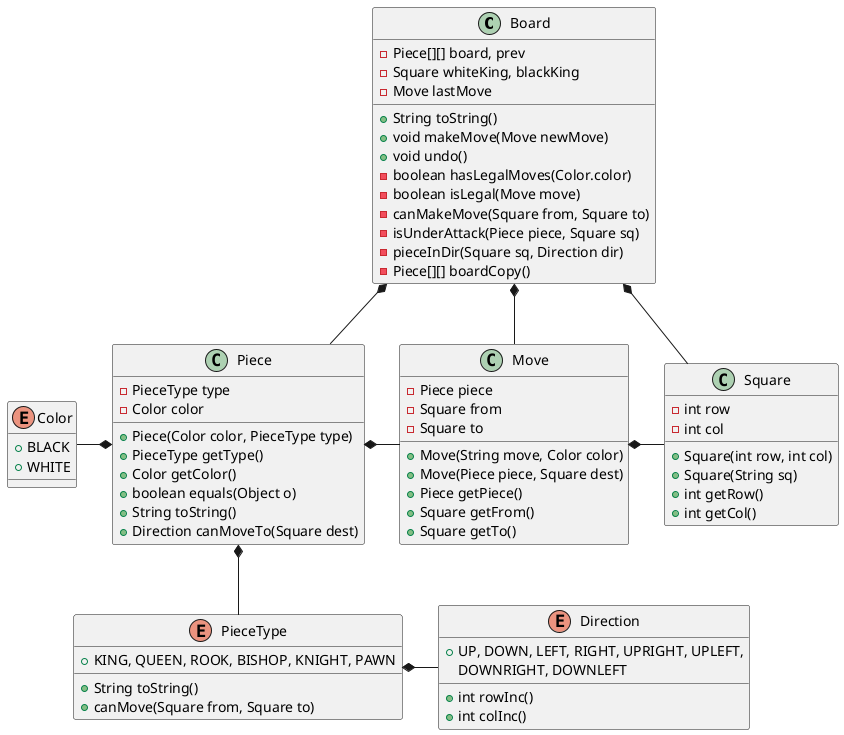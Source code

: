@startuml


class Board {
    -Piece[][] board, prev
    -Square whiteKing, blackKing
    -Move lastMove
    +String toString()
    +void makeMove(Move newMove)
    +void undo()
    -boolean hasLegalMoves(Color.color)
    -boolean isLegal(Move move)
    -canMakeMove(Square from, Square to)
    -isUnderAttack(Piece piece, Square sq)
    -pieceInDir(Square sq, Direction dir)
    -Piece[][] boardCopy()
}

class Piece {
    -PieceType type
    -Color color
    +Piece(Color color, PieceType type)
    +PieceType getType()
    +Color getColor()
    +boolean equals(Object o)
    +String toString()
    +Direction canMoveTo(Square dest)
}

class Move {
    -Piece piece
    -Square from
    -Square to
    +Move(String move, Color color)
    +Move(Piece piece, Square dest)
    +Piece getPiece()
    +Square getFrom()
    +Square getTo()
}

class Square {
    -int row
    -int col
    +Square(int row, int col)
    +Square(String sq)
    +int getRow()
    +int getCol()
}

enum Color {
    +BLACK
    +WHITE
}

enum Direction {
    +UP, DOWN, LEFT, RIGHT, UPRIGHT, UPLEFT,
    DOWNRIGHT, DOWNLEFT
    +int rowInc()
    +int colInc()
}

enum PieceType {
    +KING, QUEEN, ROOK, BISHOP, KNIGHT, PAWN
    +String toString()
    +canMove(Square from, Square to)
}

Board *- Move
Board *-- Square
Move *- Square
Piece *- Move
Board *-- Piece
Piece *-- PieceType
PieceType *- Direction
Color -* Piece

@enduml